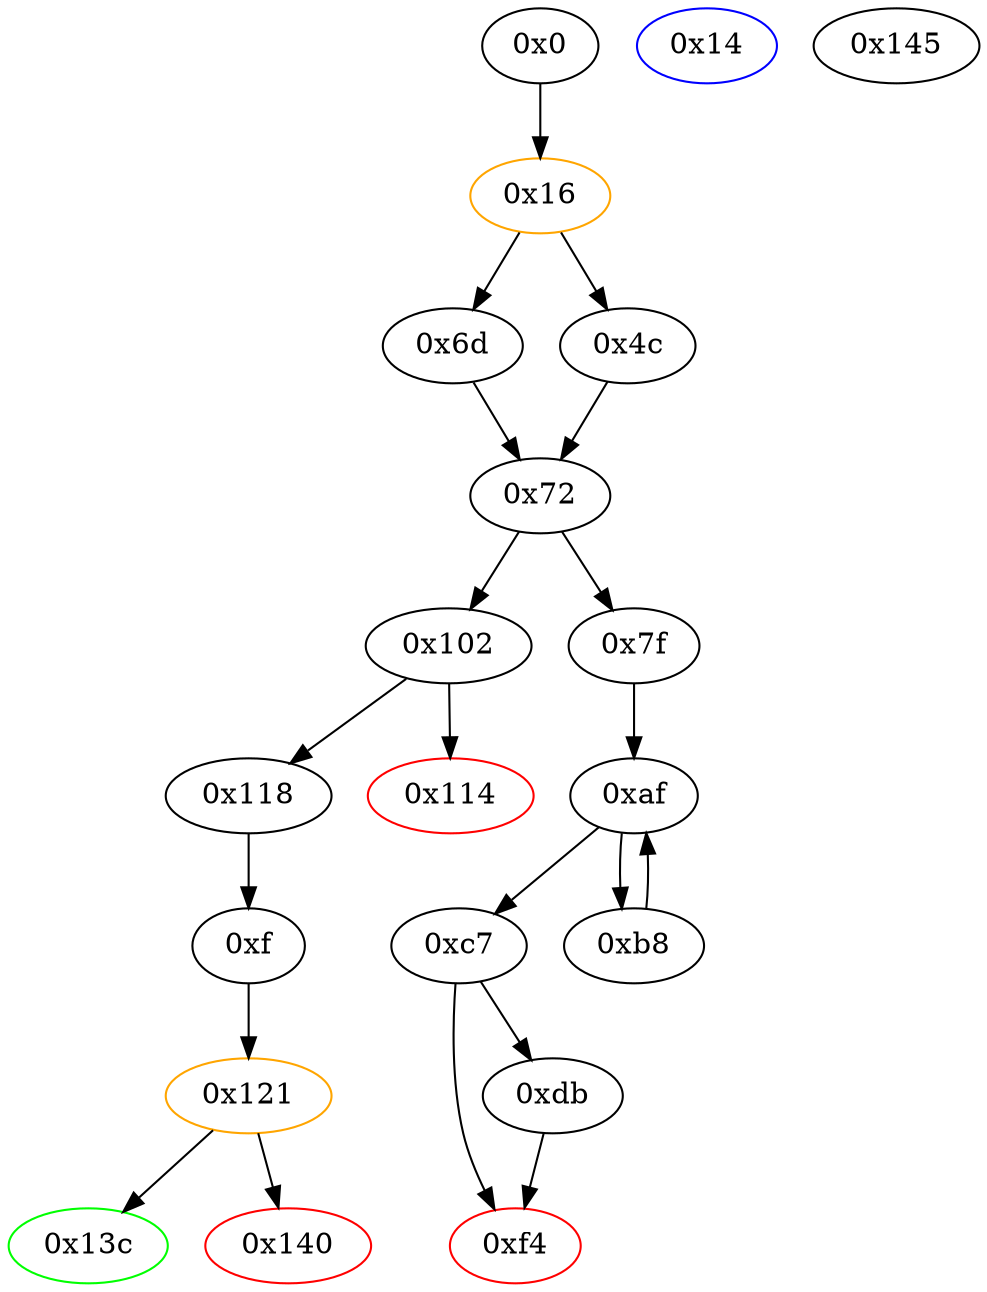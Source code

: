 strict digraph "" {
"0x0" [fillcolor=white, id="0x0", style=filled, tooltip="Block 0x0\n[0x0:0xe]\n---\nPredecessors: []\nSuccessors: [0x16]\n---\n0x0 PUSH1 0x80\n0x2 PUSH1 0x40\n0x4 MSTORE\n0x5 PUSH2 0x14\n0x8 PUSH2 0xf\n0xb PUSH2 0x16\n0xe JUMP\n---\n0x0: V0 = 0x80\n0x2: V1 = 0x40\n0x4: M[0x40] = 0x80\n0x5: V2 = 0x14\n0x8: V3 = 0xf\n0xb: V4 = 0x16\n0xe: JUMP 0x16\n---\nEntry stack: []\nStack pops: 0\nStack additions: [0x14, 0xf]\nExit stack: [0x14, 0xf]\n\nDef sites:\n"];
"0xc7" [fillcolor=white, id="0xc7", style=filled, tooltip="Block 0xc7\n[0xc7:0xda]\n---\nPredecessors: [0xaf]\nSuccessors: [0xdb, 0xf4]\n---\n0xc7 JUMPDEST\n0xc8 POP\n0xc9 POP\n0xca POP\n0xcb POP\n0xcc SWAP1\n0xcd POP\n0xce SWAP1\n0xcf DUP2\n0xd0 ADD\n0xd1 SWAP1\n0xd2 PUSH1 0x1f\n0xd4 AND\n0xd5 DUP1\n0xd6 ISZERO\n0xd7 PUSH2 0xf4\n0xda JUMPI\n---\n0xc7: JUMPDEST \n0xd0: V61 = ADD V48 V47\n0xd2: V62 = 0x1f\n0xd4: V63 = AND 0x1f V48\n0xd6: V64 = ISZERO V63\n0xd7: V65 = 0xf4\n0xda: JUMPI 0xf4 V64\n---\nEntry stack: [0x14, 0xf, 0x0, V12, S10, S9, V41, V41, V47, V50, V48, V48, V47, V50, S0]\nStack pops: 7\nStack additions: [V61, V63]\nExit stack: [0x14, 0xf, 0x0, V12, S10, S9, V41, V41, V61, V63]\n\nDef sites:\n0x14: {0x0.0x5}\n0xf: {0x0.0x8}\n0x0: {0x16.0x1a}\nV12: {0x16.0x3e}\nS10: {0x6d.0x6e, 0x4c.0x4e}\nS9: {0x6d.0x6e, 0x4c.0x4e}\nV41: {0x7f.0x8d}\nV41: {0x7f.0x8d}\nV47: {0x7f.0xa0}\nV50: {0x7f.0xa8}\nV48: {0x7f.0xa4}\nV48: {0x7f.0xa4}\nV47: {0x7f.0xa0}\nV50: {0x7f.0xa8}\nS0: {0xb8.0xc2, 0x7f.0xad}\n"];
"0x6d" [fillcolor=white, id="0x6d", style=filled, tooltip="Block 0x6d\n[0x6d:0x71]\n---\nPredecessors: [0x16]\nSuccessors: [0x72]\n---\n0x6d JUMPDEST\n0x6e PUSH1 0x60\n0x70 SWAP2\n0x71 POP\n---\n0x6d: JUMPDEST \n0x6e: V33 = 0x60\n---\nEntry stack: [0x14, 0xf, 0x0, 0x0, 0x60, V12, V13, V13]\nStack pops: 2\nStack additions: [0x60, S0]\nExit stack: [0x14, 0xf, 0x0, 0x0, 0x60, V12, 0x60, V13]\n\nDef sites:\n0x14: {0x0.0x5}\n0xf: {0x0.0x8}\n0x0: {0x16.0x1a}\n0x0: {0x16.0x1a}\n0x60: {0x16.0x1f}\nV12: {0x16.0x3e}\nV13: {0x16.0x42}\nV13: {0x16.0x42}\n"];
"0x4c" [fillcolor=white, id="0x4c", style=filled, tooltip="Block 0x4c\n[0x4c:0x6c]\n---\nPredecessors: [0x16]\nSuccessors: [0x72]\n---\n0x4c PUSH1 0x40\n0x4e MLOAD\n0x4f SWAP2\n0x50 POP\n0x51 PUSH1 0x1f\n0x53 NOT\n0x54 PUSH1 0x3f\n0x56 RETURNDATASIZE\n0x57 ADD\n0x58 AND\n0x59 DUP3\n0x5a ADD\n0x5b PUSH1 0x40\n0x5d MSTORE\n0x5e RETURNDATASIZE\n0x5f DUP3\n0x60 MSTORE\n0x61 RETURNDATASIZE\n0x62 PUSH1 0x0\n0x64 PUSH1 0x20\n0x66 DUP5\n0x67 ADD\n0x68 RETURNDATACOPY\n0x69 PUSH2 0x72\n0x6c JUMP\n---\n0x4c: V17 = 0x40\n0x4e: V18 = M[0x40]\n0x51: V19 = 0x1f\n0x53: V20 = NOT 0x1f\n0x54: V21 = 0x3f\n0x56: V22 = RETURNDATASIZE\n0x57: V23 = ADD V22 0x3f\n0x58: V24 = AND V23 0xffffffffffffffffffffffffffffffffffffffffffffffffffffffffffffffe0\n0x5a: V25 = ADD V18 V24\n0x5b: V26 = 0x40\n0x5d: M[0x40] = V25\n0x5e: V27 = RETURNDATASIZE\n0x60: M[V18] = V27\n0x61: V28 = RETURNDATASIZE\n0x62: V29 = 0x0\n0x64: V30 = 0x20\n0x67: V31 = ADD V18 0x20\n0x68: RETURNDATACOPY V31 0x0 V28\n0x69: V32 = 0x72\n0x6c: JUMP 0x72\n---\nEntry stack: [0x14, 0xf, 0x0, 0x0, 0x60, V12, V13, V13]\nStack pops: 2\nStack additions: [V18, S0]\nExit stack: [0x14, 0xf, 0x0, 0x0, 0x60, V12, V18, V13]\n\nDef sites:\n0x14: {0x0.0x5}\n0xf: {0x0.0x8}\n0x0: {0x16.0x1a}\n0x0: {0x16.0x1a}\n0x60: {0x16.0x1f}\nV12: {0x16.0x3e}\nV13: {0x16.0x42}\nV13: {0x16.0x42}\n"];
"0x72" [fillcolor=white, id="0x72", style=filled, tooltip="Block 0x72\n[0x72:0x7e]\n---\nPredecessors: [0x4c, 0x6d]\nSuccessors: [0x7f, 0x102]\n---\n0x72 JUMPDEST\n0x73 POP\n0x74 SWAP2\n0x75 POP\n0x76 SWAP2\n0x77 POP\n0x78 DUP2\n0x79 DUP2\n0x7a SWAP1\n0x7b PUSH2 0x102\n0x7e JUMPI\n---\n0x72: JUMPDEST \n0x7b: V34 = 0x102\n0x7e: JUMPI 0x102 V12\n---\nEntry stack: [0x14, 0xf, 0x0, 0x0, 0x60, V12, S1, V13]\nStack pops: 5\nStack additions: [S2, S1, S1]\nExit stack: [0x14, 0xf, 0x0, V12, S1, S1]\n\nDef sites:\n0x14: {0x0.0x5}\n0xf: {0x0.0x8}\n0x0: {0x16.0x1a}\n0x0: {0x16.0x1a}\n0x60: {0x16.0x1f}\nV12: {0x16.0x3e}\nS1: {0x6d.0x6e, 0x4c.0x4e}\nV13: {0x16.0x42}\n"];
"0x16" [color=orange, fillcolor=white, id="0x16", style=filled, tooltip="Block 0x16\n[0x16:0x4b]\n---\nPredecessors: [0x0]\nSuccessors: [0x4c, 0x6d]\n---\n0x16 JUMPDEST\n0x17 PUSH1 0x40\n0x19 MLOAD\n0x1a PUSH1 0x0\n0x1c SWAP1\n0x1d DUP2\n0x1e SWAP1\n0x1f PUSH1 0x60\n0x21 SWAP1\n0x22 PUSH20 0x2cf7c0333d9b7f94bbf55b9701227e359f92fd31\n0x37 SWAP1\n0x38 DUP4\n0x39 DUP2\n0x3a DUP2\n0x3b DUP2\n0x3c DUP6\n0x3d GAS\n0x3e STATICCALL\n0x3f SWAP2\n0x40 POP\n0x41 POP\n0x42 RETURNDATASIZE\n0x43 DUP1\n0x44 PUSH1 0x0\n0x46 DUP2\n0x47 EQ\n0x48 PUSH2 0x6d\n0x4b JUMPI\n---\n0x16: JUMPDEST \n0x17: V6 = 0x40\n0x19: V7 = M[0x40]\n0x1a: V8 = 0x0\n0x1f: V9 = 0x60\n0x22: V10 = 0x2cf7c0333d9b7f94bbf55b9701227e359f92fd31\n0x3d: V11 = GAS\n0x3e: V12 = STATICCALL V11 0x2cf7c0333d9b7f94bbf55b9701227e359f92fd31 V7 0x0 V7 0x0\n0x42: V13 = RETURNDATASIZE\n0x44: V14 = 0x0\n0x47: V15 = EQ V13 0x0\n0x48: V16 = 0x6d\n0x4b: JUMPI 0x6d V15\n---\nEntry stack: [0x14, 0xf]\nStack pops: 0\nStack additions: [0x0, 0x0, 0x60, V12, V13, V13]\nExit stack: [0x14, 0xf, 0x0, 0x0, 0x60, V12, V13, V13]\n\nDef sites:\n0x14: {0x0.0x5}\n0xf: {0x0.0x8}\n"];
"0x13c" [color=green, fillcolor=white, id="0x13c", style=filled, tooltip="Block 0x13c\n[0x13c:0x13f]\n---\nPredecessors: [0x121]\nSuccessors: []\n---\n0x13c RETURNDATASIZE\n0x13d PUSH1 0x0\n0x13f RETURN\n---\n0x13c: V101 = RETURNDATASIZE\n0x13d: V102 = 0x0\n0x13f: RETURN 0x0 V101\n---\nEntry stack: [0x14, V89, V96, V96]\nStack pops: 0\nStack additions: []\nExit stack: [0x14, V89, V96, V96]\n\nDef sites:\n0x14: {0x0.0x5}\nV89: {0x118.0x11a}\nV96: {0x121.0x12f}\nV96: {0x121.0x12f}\n"];
"0x121" [color=orange, fillcolor=white, id="0x121", style=filled, tooltip="Block 0x121\n[0x121:0x13b]\n---\nPredecessors: [0xf]\nSuccessors: [0x13c, 0x140]\n---\n0x121 JUMPDEST\n0x122 CALLDATASIZE\n0x123 PUSH1 0x0\n0x125 DUP1\n0x126 CALLDATACOPY\n0x127 PUSH1 0x0\n0x129 DUP1\n0x12a CALLDATASIZE\n0x12b PUSH1 0x0\n0x12d DUP5\n0x12e GAS\n0x12f DELEGATECALL\n0x130 RETURNDATASIZE\n0x131 PUSH1 0x0\n0x133 DUP1\n0x134 RETURNDATACOPY\n0x135 DUP1\n0x136 DUP1\n0x137 ISZERO\n0x138 PUSH2 0x140\n0x13b JUMPI\n---\n0x121: JUMPDEST \n0x122: V90 = CALLDATASIZE\n0x123: V91 = 0x0\n0x126: CALLDATACOPY 0x0 0x0 V90\n0x127: V92 = 0x0\n0x12a: V93 = CALLDATASIZE\n0x12b: V94 = 0x0\n0x12e: V95 = GAS\n0x12f: V96 = DELEGATECALL V95 V89 0x0 V93 0x0 0x0\n0x130: V97 = RETURNDATASIZE\n0x131: V98 = 0x0\n0x134: RETURNDATACOPY 0x0 0x0 V97\n0x137: V99 = ISZERO V96\n0x138: V100 = 0x140\n0x13b: JUMPI 0x140 V99\n---\nEntry stack: [0x14, V89]\nStack pops: 1\nStack additions: [S0, V96, V96]\nExit stack: [0x14, V89, V96, V96]\n\nDef sites:\n0x14: {0x0.0x5}\nV89: {0x118.0x11a}\n"];
"0xaf" [fillcolor=white, id="0xaf", style=filled, tooltip="Block 0xaf\n[0xaf:0xb7]\n---\nPredecessors: [0x7f, 0xb8]\nSuccessors: [0xb8, 0xc7]\n---\n0xaf JUMPDEST\n0xb0 DUP4\n0xb1 DUP2\n0xb2 LT\n0xb3 ISZERO\n0xb4 PUSH2 0xc7\n0xb7 JUMPI\n---\n0xaf: JUMPDEST \n0xb2: V52 = LT S0 V48\n0xb3: V53 = ISZERO V52\n0xb4: V54 = 0xc7\n0xb7: JUMPI 0xc7 V53\n---\nEntry stack: [0x14, 0xf, 0x0, V12, S10, S9, V41, V41, V47, V50, V48, V48, V47, V50, S0]\nStack pops: 4\nStack additions: [S3, S2, S1, S0]\nExit stack: [0x14, 0xf, 0x0, V12, S10, S9, V41, V41, V47, V50, V48, V48, V47, V50, S0]\n\nDef sites:\n0x14: {0x0.0x5}\n0xf: {0x0.0x8}\n0x0: {0x16.0x1a}\nV12: {0x16.0x3e}\nS10: {0x6d.0x6e, 0x4c.0x4e}\nS9: {0x6d.0x6e, 0x4c.0x4e}\nV41: {0x7f.0x8d}\nV41: {0x7f.0x8d}\nV47: {0x7f.0xa0}\nV50: {0x7f.0xa8}\nV48: {0x7f.0xa4}\nV48: {0x7f.0xa4}\nV47: {0x7f.0xa0}\nV50: {0x7f.0xa8}\nS0: {0xb8.0xc2, 0x7f.0xad}\n"];
"0x102" [fillcolor=white, id="0x102", style=filled, tooltip="Block 0x102\n[0x102:0x113]\n---\nPredecessors: [0x72]\nSuccessors: [0x114, 0x118]\n---\n0x102 JUMPDEST\n0x103 POP\n0x104 DUP1\n0x105 DUP1\n0x106 PUSH1 0x20\n0x108 ADD\n0x109 SWAP1\n0x10a MLOAD\n0x10b PUSH1 0x20\n0x10d DUP2\n0x10e LT\n0x10f ISZERO\n0x110 PUSH2 0x118\n0x113 JUMPI\n---\n0x102: JUMPDEST \n0x106: V81 = 0x20\n0x108: V82 = ADD 0x20 S1\n0x10a: V83 = M[S1]\n0x10b: V84 = 0x20\n0x10e: V85 = LT V83 0x20\n0x10f: V86 = ISZERO V85\n0x110: V87 = 0x118\n0x113: JUMPI 0x118 V86\n---\nEntry stack: [0x14, 0xf, 0x0, V12, S1, S0]\nStack pops: 2\nStack additions: [S1, V82, V83]\nExit stack: [0x14, 0xf, 0x0, V12, S1, V82, V83]\n\nDef sites:\n0x14: {0x0.0x5}\n0xf: {0x0.0x8}\n0x0: {0x16.0x1a}\nV12: {0x16.0x3e}\nS1: {0x6d.0x6e, 0x4c.0x4e}\nS0: {0x6d.0x6e, 0x4c.0x4e}\n"];
"0xf4" [color=red, fillcolor=white, id="0xf4", style=filled, tooltip="Block 0xf4\n[0xf4:0x101]\n---\nPredecessors: [0xc7, 0xdb]\nSuccessors: []\n---\n0xf4 JUMPDEST\n0xf5 POP\n0xf6 SWAP3\n0xf7 POP\n0xf8 POP\n0xf9 POP\n0xfa PUSH1 0x40\n0xfc MLOAD\n0xfd DUP1\n0xfe SWAP2\n0xff SUB\n0x100 SWAP1\n0x101 REVERT\n---\n0xf4: JUMPDEST \n0xfa: V78 = 0x40\n0xfc: V79 = M[0x40]\n0xff: V80 = SUB S1 V79\n0x101: REVERT V79 V80\n---\nEntry stack: [0x14, 0xf, 0x0, V12, S5, S4, V41, V41, S1, V63]\nStack pops: 5\nStack additions: []\nExit stack: [0x14, 0xf, 0x0, V12, S5]\n\nDef sites:\n0x14: {0x0.0x5}\n0xf: {0x0.0x8}\n0x0: {0x16.0x1a}\nV12: {0x16.0x3e}\nS5: {0x6d.0x6e, 0x4c.0x4e}\nS4: {0x6d.0x6e, 0x4c.0x4e}\nV41: {0x7f.0x8d}\nV41: {0x7f.0x8d}\nS1: {0xdb.0xf1, 0xc7.0xd0}\nV63: {0xc7.0xd4}\n"];
"0x7f" [fillcolor=white, id="0x7f", style=filled, tooltip="Block 0x7f\n[0x7f:0xae]\n---\nPredecessors: [0x72]\nSuccessors: [0xaf]\n---\n0x7f PUSH1 0x40\n0x81 MLOAD\n0x82 PUSH3 0x461bcd\n0x86 PUSH1 0xe5\n0x88 SHL\n0x89 DUP2\n0x8a MSTORE\n0x8b PUSH1 0x4\n0x8d ADD\n0x8e DUP1\n0x8f DUP1\n0x90 PUSH1 0x20\n0x92 ADD\n0x93 DUP3\n0x94 DUP2\n0x95 SUB\n0x96 DUP3\n0x97 MSTORE\n0x98 DUP4\n0x99 DUP2\n0x9a DUP2\n0x9b MLOAD\n0x9c DUP2\n0x9d MSTORE\n0x9e PUSH1 0x20\n0xa0 ADD\n0xa1 SWAP2\n0xa2 POP\n0xa3 DUP1\n0xa4 MLOAD\n0xa5 SWAP1\n0xa6 PUSH1 0x20\n0xa8 ADD\n0xa9 SWAP1\n0xaa DUP1\n0xab DUP4\n0xac DUP4\n0xad PUSH1 0x0\n---\n0x7f: V35 = 0x40\n0x81: V36 = M[0x40]\n0x82: V37 = 0x461bcd\n0x86: V38 = 0xe5\n0x88: V39 = SHL 0xe5 0x461bcd\n0x8a: M[V36] = 0x8c379a000000000000000000000000000000000000000000000000000000000\n0x8b: V40 = 0x4\n0x8d: V41 = ADD 0x4 V36\n0x90: V42 = 0x20\n0x92: V43 = ADD 0x20 V41\n0x95: V44 = SUB V43 V41\n0x97: M[V41] = V44\n0x9b: V45 = M[S0]\n0x9d: M[V43] = V45\n0x9e: V46 = 0x20\n0xa0: V47 = ADD 0x20 V43\n0xa4: V48 = M[S0]\n0xa6: V49 = 0x20\n0xa8: V50 = ADD 0x20 S0\n0xad: V51 = 0x0\n---\nEntry stack: [0x14, 0xf, 0x0, V12, S1, S0]\nStack pops: 1\nStack additions: [S0, V41, V41, V47, V50, V48, V48, V47, V50, 0x0]\nExit stack: [0x14, 0xf, 0x0, V12, S1, S0, V41, V41, V47, V50, V48, V48, V47, V50, 0x0]\n\nDef sites:\n0x14: {0x0.0x5}\n0xf: {0x0.0x8}\n0x0: {0x16.0x1a}\nV12: {0x16.0x3e}\nS1: {0x6d.0x6e, 0x4c.0x4e}\nS0: {0x6d.0x6e, 0x4c.0x4e}\n"];
"0x118" [fillcolor=white, id="0x118", style=filled, tooltip="Block 0x118\n[0x118:0x120]\n---\nPredecessors: [0x102]\nSuccessors: [0xf]\n---\n0x118 JUMPDEST\n0x119 POP\n0x11a MLOAD\n0x11b SWAP4\n0x11c SWAP3\n0x11d POP\n0x11e POP\n0x11f POP\n0x120 JUMP\n---\n0x118: JUMPDEST \n0x11a: V89 = M[V82]\n0x120: JUMP 0xf\n---\nEntry stack: [0x14, 0xf, 0x0, V12, S2, V82, V83]\nStack pops: 6\nStack additions: [V89]\nExit stack: [0x14, V89]\n\nDef sites:\n0x14: {0x0.0x5}\n0xf: {0x0.0x8}\n0x0: {0x16.0x1a}\nV12: {0x16.0x3e}\nS2: {0x6d.0x6e, 0x4c.0x4e}\nV82: {0x102.0x108}\nV83: {0x102.0x10a}\n"];
"0x114" [color=red, fillcolor=white, id="0x114", style=filled, tooltip="Block 0x114\n[0x114:0x117]\n---\nPredecessors: [0x102]\nSuccessors: []\n---\n0x114 PUSH1 0x0\n0x116 DUP1\n0x117 REVERT\n---\n0x114: V88 = 0x0\n0x117: REVERT 0x0 0x0\n---\nEntry stack: [0x14, 0xf, 0x0, V12, S2, V82, V83]\nStack pops: 0\nStack additions: []\nExit stack: [0x14, 0xf, 0x0, V12, S2, V82, V83]\n\nDef sites:\n0x14: {0x0.0x5}\n0xf: {0x0.0x8}\n0x0: {0x16.0x1a}\nV12: {0x16.0x3e}\nS2: {0x6d.0x6e, 0x4c.0x4e}\nV82: {0x102.0x108}\nV83: {0x102.0x10a}\n"];
"0xb8" [fillcolor=white, id="0xb8", style=filled, tooltip="Block 0xb8\n[0xb8:0xc6]\n---\nPredecessors: [0xaf]\nSuccessors: [0xaf]\n---\n0xb8 DUP2\n0xb9 DUP2\n0xba ADD\n0xbb MLOAD\n0xbc DUP4\n0xbd DUP3\n0xbe ADD\n0xbf MSTORE\n0xc0 PUSH1 0x20\n0xc2 ADD\n0xc3 PUSH2 0xaf\n0xc6 JUMP\n---\n0xba: V55 = ADD S0 V50\n0xbb: V56 = M[V55]\n0xbe: V57 = ADD S0 V47\n0xbf: M[V57] = V56\n0xc0: V58 = 0x20\n0xc2: V59 = ADD 0x20 S0\n0xc3: V60 = 0xaf\n0xc6: JUMP 0xaf\n---\nEntry stack: [0x14, 0xf, 0x0, V12, S10, S9, V41, V41, V47, V50, V48, V48, V47, V50, S0]\nStack pops: 3\nStack additions: [S2, S1, V59]\nExit stack: [0x14, 0xf, 0x0, V12, S10, S9, V41, V41, V47, V50, V48, V48, V47, V50, V59]\n\nDef sites:\n0x14: {0x0.0x5}\n0xf: {0x0.0x8}\n0x0: {0x16.0x1a}\nV12: {0x16.0x3e}\nS10: {0x6d.0x6e, 0x4c.0x4e}\nS9: {0x6d.0x6e, 0x4c.0x4e}\nV41: {0x7f.0x8d}\nV41: {0x7f.0x8d}\nV47: {0x7f.0xa0}\nV50: {0x7f.0xa8}\nV48: {0x7f.0xa4}\nV48: {0x7f.0xa4}\nV47: {0x7f.0xa0}\nV50: {0x7f.0xa8}\nS0: {0xb8.0xc2, 0x7f.0xad}\n"];
"0x14" [color=blue, fillcolor=white, id="0x14", style=filled, tooltip="Block 0x14\n[0x14:0x15]\n---\nPredecessors: []\nSuccessors: []\n---\n0x14 JUMPDEST\n0x15 STOP\n---\n0x14: JUMPDEST \n0x15: STOP \n---\nEntry stack: []\nStack pops: 0\nStack additions: []\nExit stack: []\n\nDef sites:\n"];
"0xf" [fillcolor=white, id="0xf", style=filled, tooltip="Block 0xf\n[0xf:0x13]\n---\nPredecessors: [0x118]\nSuccessors: [0x121]\n---\n0xf JUMPDEST\n0x10 PUSH2 0x121\n0x13 JUMP\n---\n0xf: JUMPDEST \n0x10: V5 = 0x121\n0x13: JUMP 0x121\n---\nEntry stack: [0x14, V89]\nStack pops: 0\nStack additions: []\nExit stack: [0x14, V89]\n\nDef sites:\n0x14: {0x0.0x5}\nV89: {0x118.0x11a}\n"];
"0x145" [fillcolor=white, id="0x145", style=filled, tooltip="Block 0x145\n[0x145:0x184]\n---\nPredecessors: []\nSuccessors: []\n---\n0x145 INVALID\n0x146 LOG2\n0x147 PUSH6 0x627a7a723158\n0x14e SHA3\n0x14f SWAP10\n0x150 PUSH22 0x7168d3e74a2fd49f93959bbb17ac0d9d798892fc6a1c\n0x167 MISSING 0xe5\n0x168 MLOAD\n0x169 MISSING 0x48\n0x16a MISSING 0x4a\n0x16b MISSING 0xbd\n0x16c DUP3\n0x16d MISSING 0xf7\n0x16e PUSH1 0x64\n0x170 PUSH20 0x6f6c634300050b0032\n---\n0x145: INVALID \n0x146: LOG S0 S1 S2 S3\n0x147: V105 = 0x627a7a723158\n0x14e: V106 = SHA3 0x627a7a723158 S4\n0x150: V107 = 0x7168d3e74a2fd49f93959bbb17ac0d9d798892fc6a1c\n0x167: MISSING 0xe5\n0x168: V108 = M[S0]\n0x169: MISSING 0x48\n0x16a: MISSING 0x4a\n0x16b: MISSING 0xbd\n0x16d: MISSING 0xf7\n0x16e: V109 = 0x64\n0x170: V110 = 0x6f6c634300050b0032\n---\nEntry stack: []\nStack pops: 0\nStack additions: [0x7168d3e74a2fd49f93959bbb17ac0d9d798892fc6a1c, S14, S5, S6, S7, S8, S9, S10, S11, S12, S13, V106, V108, S2, S0, S1, S2, 0x6f6c634300050b0032, 0x64]\nExit stack: []\n\nDef sites:\n"];
"0x140" [color=red, fillcolor=white, id="0x140", style=filled, tooltip="Block 0x140\n[0x140:0x144]\n---\nPredecessors: [0x121]\nSuccessors: []\n---\n0x140 JUMPDEST\n0x141 RETURNDATASIZE\n0x142 PUSH1 0x0\n0x144 REVERT\n---\n0x140: JUMPDEST \n0x141: V103 = RETURNDATASIZE\n0x142: V104 = 0x0\n0x144: REVERT 0x0 V103\n---\nEntry stack: [0x14, V89, V96, V96]\nStack pops: 0\nStack additions: []\nExit stack: [0x14, V89, V96, V96]\n\nDef sites:\n0x14: {0x0.0x5}\nV89: {0x118.0x11a}\nV96: {0x121.0x12f}\nV96: {0x121.0x12f}\n"];
"0xdb" [fillcolor=white, id="0xdb", style=filled, tooltip="Block 0xdb\n[0xdb:0xf3]\n---\nPredecessors: [0xc7]\nSuccessors: [0xf4]\n---\n0xdb DUP1\n0xdc DUP3\n0xdd SUB\n0xde DUP1\n0xdf MLOAD\n0xe0 PUSH1 0x1\n0xe2 DUP4\n0xe3 PUSH1 0x20\n0xe5 SUB\n0xe6 PUSH2 0x100\n0xe9 EXP\n0xea SUB\n0xeb NOT\n0xec AND\n0xed DUP2\n0xee MSTORE\n0xef PUSH1 0x20\n0xf1 ADD\n0xf2 SWAP2\n0xf3 POP\n---\n0xdd: V66 = SUB V61 V63\n0xdf: V67 = M[V66]\n0xe0: V68 = 0x1\n0xe3: V69 = 0x20\n0xe5: V70 = SUB 0x20 V63\n0xe6: V71 = 0x100\n0xe9: V72 = EXP 0x100 V70\n0xea: V73 = SUB V72 0x1\n0xeb: V74 = NOT V73\n0xec: V75 = AND V74 V67\n0xee: M[V66] = V75\n0xef: V76 = 0x20\n0xf1: V77 = ADD 0x20 V66\n---\nEntry stack: [0x14, 0xf, 0x0, V12, S5, S4, V41, V41, V61, V63]\nStack pops: 2\nStack additions: [V77, S0]\nExit stack: [0x14, 0xf, 0x0, V12, S5, S4, V41, V41, V77, V63]\n\nDef sites:\n0x14: {0x0.0x5}\n0xf: {0x0.0x8}\n0x0: {0x16.0x1a}\nV12: {0x16.0x3e}\nS5: {0x6d.0x6e, 0x4c.0x4e}\nS4: {0x6d.0x6e, 0x4c.0x4e}\nV41: {0x7f.0x8d}\nV41: {0x7f.0x8d}\nV61: {0xc7.0xd0}\nV63: {0xc7.0xd4}\n"];
"0x0" -> "0x16";
"0xc7" -> "0xf4";
"0xc7" -> "0xdb";
"0x6d" -> "0x72";
"0x4c" -> "0x72";
"0x72" -> "0x102";
"0x72" -> "0x7f";
"0x16" -> "0x4c";
"0x16" -> "0x6d";
"0x121" -> "0x140";
"0x121" -> "0x13c";
"0xaf" -> "0xc7";
"0xaf" -> "0xb8";
"0x102" -> "0x118";
"0x102" -> "0x114";
"0x7f" -> "0xaf";
"0x118" -> "0xf";
"0xb8" -> "0xaf";
"0xf" -> "0x121";
"0xdb" -> "0xf4";
}
